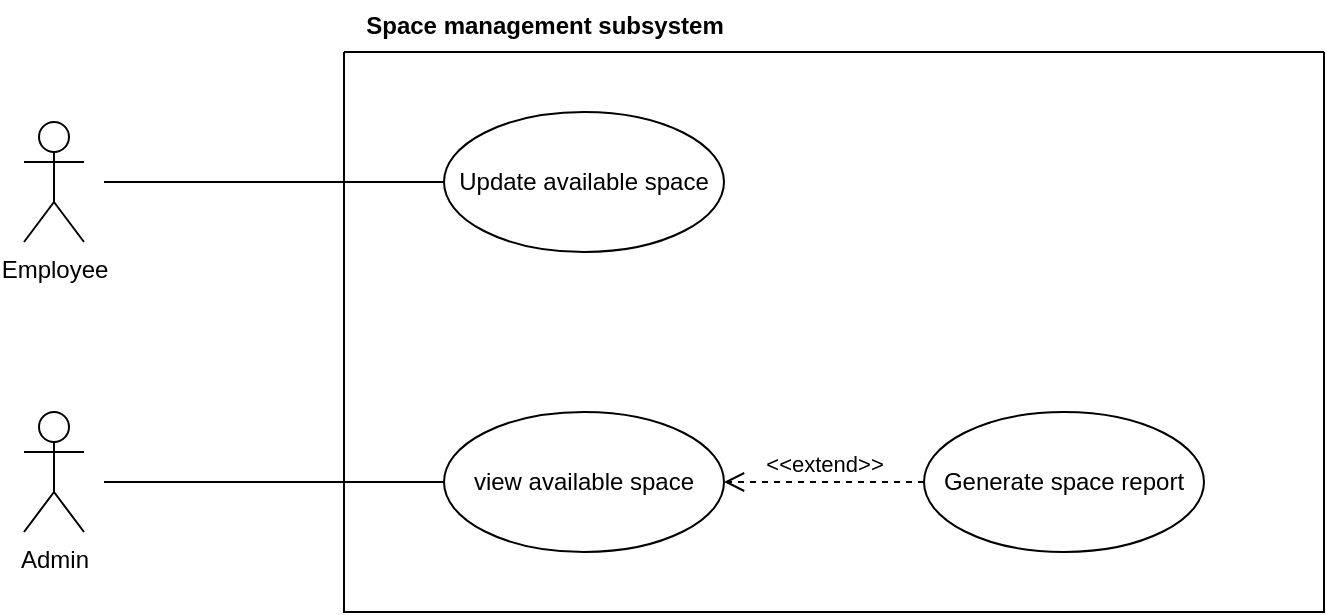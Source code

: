 <mxfile version="26.1.1">
  <diagram name="Page-1" id="_PvQwDSXj1t5j44vyLk_">
    <mxGraphModel dx="1179" dy="673" grid="1" gridSize="10" guides="1" tooltips="1" connect="1" arrows="1" fold="1" page="1" pageScale="1" pageWidth="1169" pageHeight="827" math="0" shadow="0">
      <root>
        <mxCell id="0" />
        <mxCell id="1" parent="0" />
        <mxCell id="fQzZ19Rrnvx2yJ46SqV_-1" value="" style="swimlane;startSize=0;" parent="1" vertex="1">
          <mxGeometry x="320" y="110" width="490" height="280" as="geometry" />
        </mxCell>
        <mxCell id="fQzZ19Rrnvx2yJ46SqV_-3" value="view available space" style="ellipse;whiteSpace=wrap;html=1;" parent="fQzZ19Rrnvx2yJ46SqV_-1" vertex="1">
          <mxGeometry x="50" y="180" width="140" height="70" as="geometry" />
        </mxCell>
        <mxCell id="fQzZ19Rrnvx2yJ46SqV_-6" value="Generate space report" style="ellipse;whiteSpace=wrap;html=1;" parent="fQzZ19Rrnvx2yJ46SqV_-1" vertex="1">
          <mxGeometry x="290" y="180" width="140" height="70" as="geometry" />
        </mxCell>
        <mxCell id="fQzZ19Rrnvx2yJ46SqV_-7" value="Update available space" style="ellipse;whiteSpace=wrap;html=1;" parent="fQzZ19Rrnvx2yJ46SqV_-1" vertex="1">
          <mxGeometry x="50" y="30" width="140" height="70" as="geometry" />
        </mxCell>
        <mxCell id="fQzZ19Rrnvx2yJ46SqV_-8" value="&amp;lt;&amp;lt;extend&amp;gt;&amp;gt;" style="html=1;verticalAlign=bottom;endArrow=open;dashed=1;endSize=8;curved=0;rounded=0;entryX=1;entryY=0.5;entryDx=0;entryDy=0;exitX=0;exitY=0.5;exitDx=0;exitDy=0;" parent="fQzZ19Rrnvx2yJ46SqV_-1" source="fQzZ19Rrnvx2yJ46SqV_-6" target="fQzZ19Rrnvx2yJ46SqV_-3" edge="1">
          <mxGeometry relative="1" as="geometry">
            <mxPoint x="280" y="210" as="sourcePoint" />
            <mxPoint x="200" y="210" as="targetPoint" />
          </mxGeometry>
        </mxCell>
        <mxCell id="fQzZ19Rrnvx2yJ46SqV_-9" value="Space management subsystem" style="text;align=center;fontStyle=1;verticalAlign=middle;spacingLeft=3;spacingRight=3;strokeColor=none;rotatable=0;points=[[0,0.5],[1,0.5]];portConstraint=eastwest;html=1;" parent="1" vertex="1">
          <mxGeometry x="380" y="84" width="80" height="26" as="geometry" />
        </mxCell>
        <mxCell id="E98IqWkHCKGdlqkKTPe_-1" value="Employee" style="shape=umlActor;verticalLabelPosition=bottom;verticalAlign=top;html=1;" vertex="1" parent="1">
          <mxGeometry x="160" y="145" width="30" height="60" as="geometry" />
        </mxCell>
        <mxCell id="E98IqWkHCKGdlqkKTPe_-2" value="Admin" style="shape=umlActor;verticalLabelPosition=bottom;verticalAlign=top;html=1;" vertex="1" parent="1">
          <mxGeometry x="160" y="290" width="30" height="60" as="geometry" />
        </mxCell>
        <mxCell id="E98IqWkHCKGdlqkKTPe_-4" value="" style="endArrow=none;html=1;rounded=0;entryX=0;entryY=0.5;entryDx=0;entryDy=0;" edge="1" parent="1" target="fQzZ19Rrnvx2yJ46SqV_-7">
          <mxGeometry width="50" height="50" relative="1" as="geometry">
            <mxPoint x="200" y="175" as="sourcePoint" />
            <mxPoint x="290" y="150" as="targetPoint" />
          </mxGeometry>
        </mxCell>
        <mxCell id="E98IqWkHCKGdlqkKTPe_-5" value="" style="endArrow=none;html=1;rounded=0;entryX=0;entryY=0.5;entryDx=0;entryDy=0;" edge="1" parent="1" target="fQzZ19Rrnvx2yJ46SqV_-3">
          <mxGeometry width="50" height="50" relative="1" as="geometry">
            <mxPoint x="200" y="325" as="sourcePoint" />
            <mxPoint x="370" y="327.5" as="targetPoint" />
          </mxGeometry>
        </mxCell>
      </root>
    </mxGraphModel>
  </diagram>
</mxfile>
